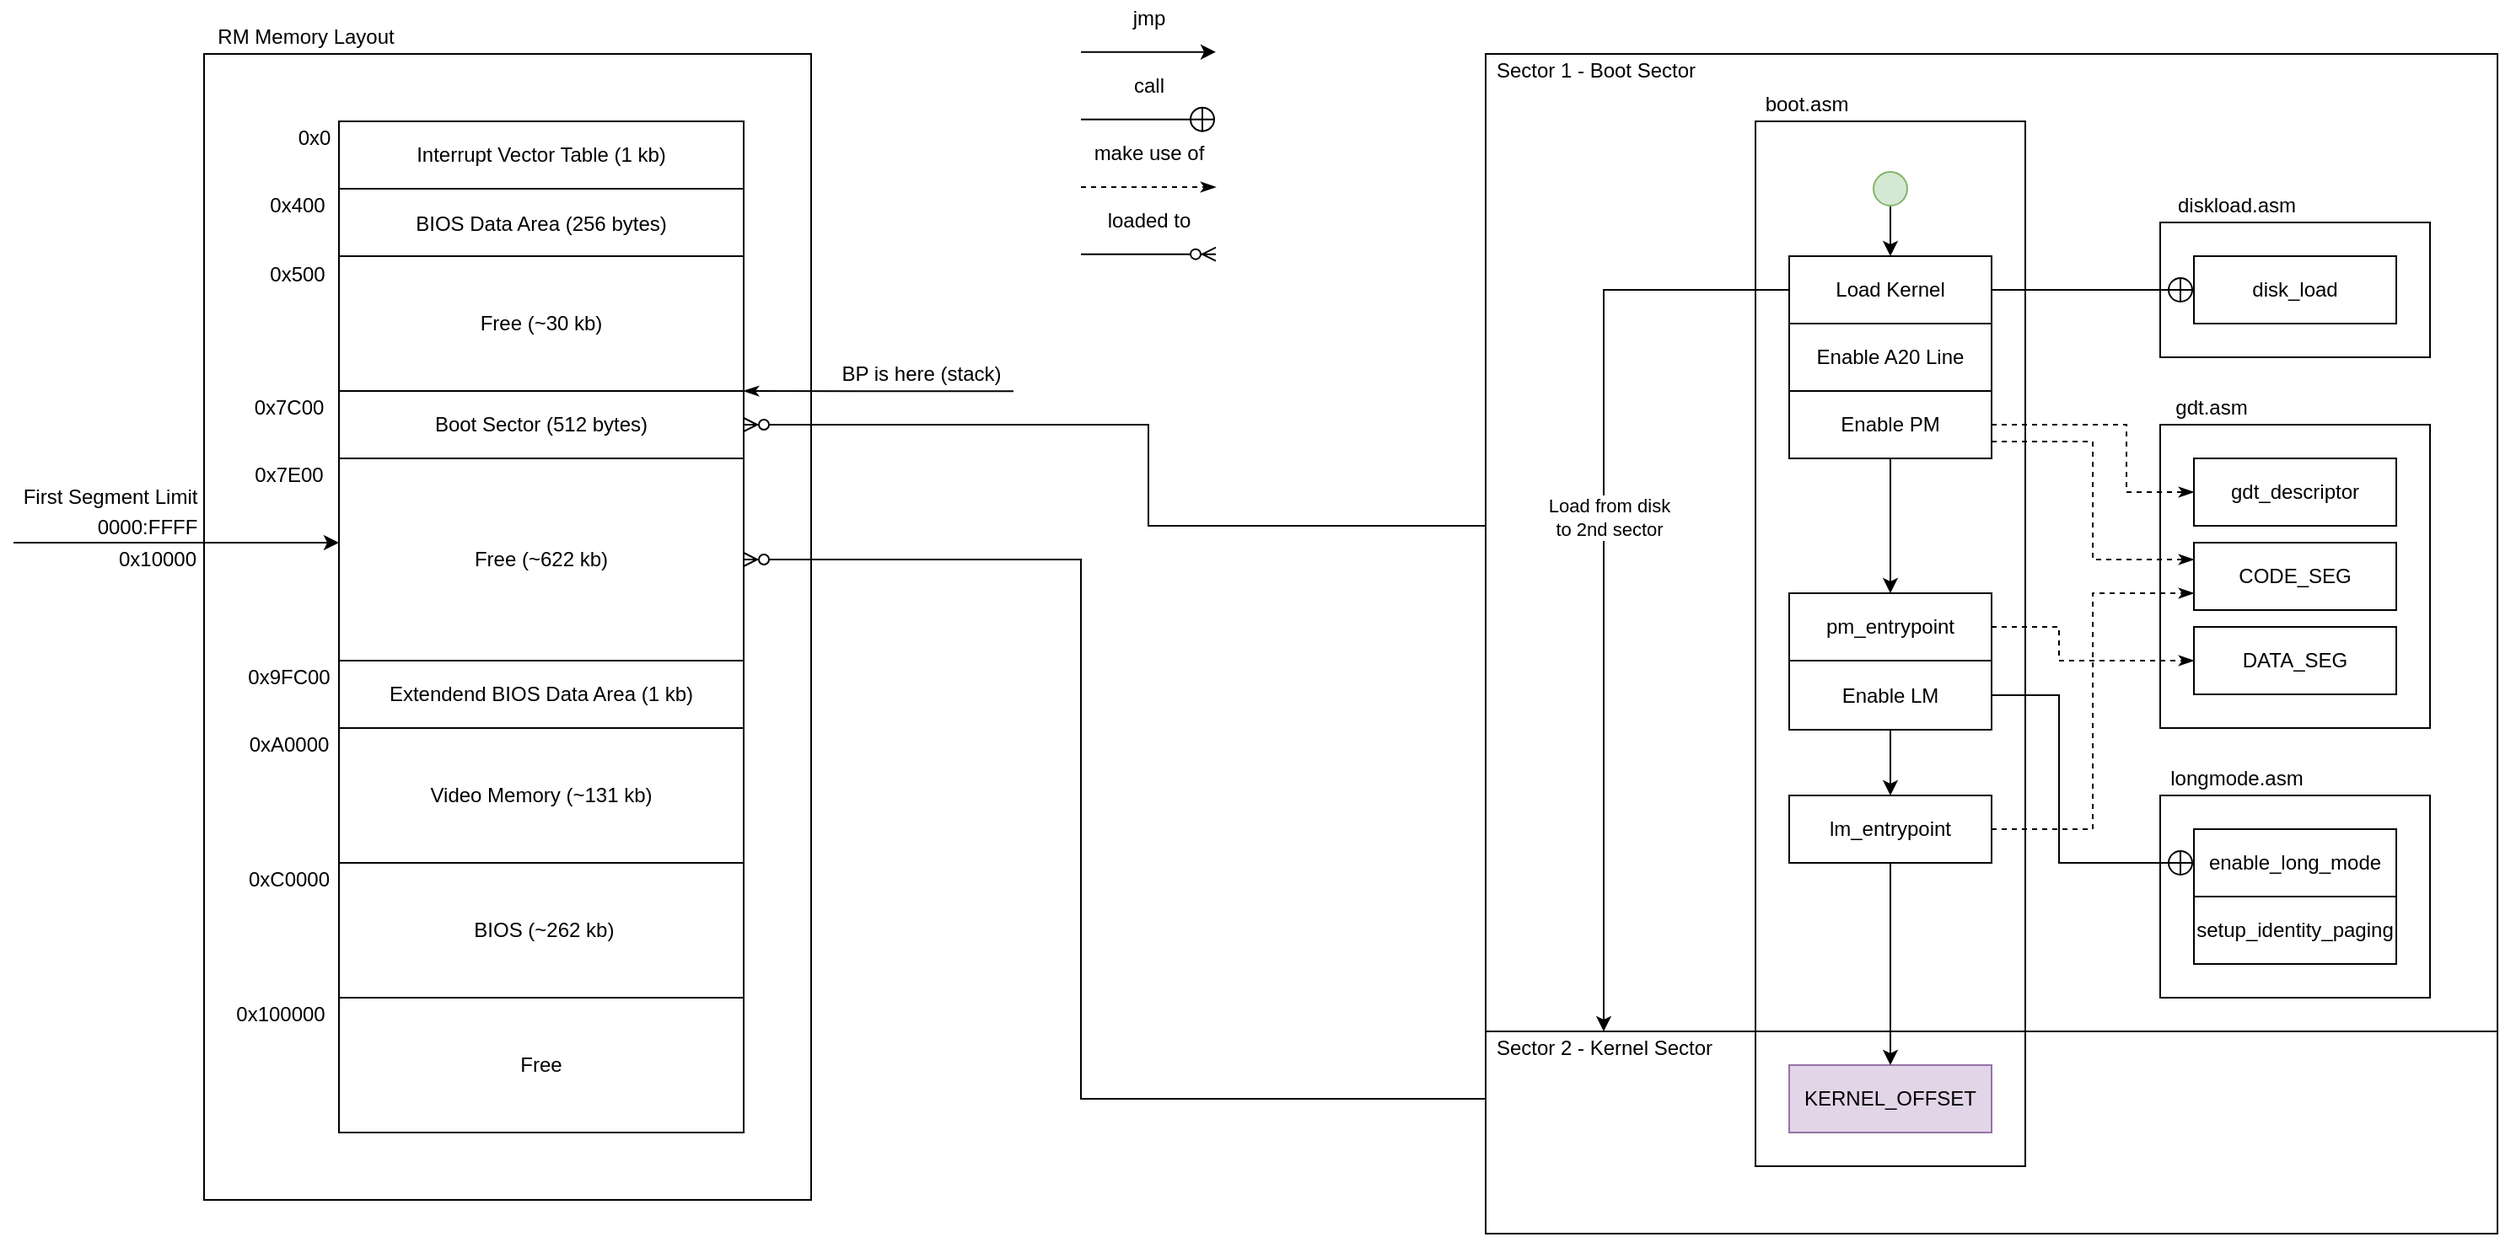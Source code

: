 <mxfile version="13.6.5">
    <diagram id="izmF_bscHp4DHaRj6V_l" name="Page-1">
        <mxGraphModel dx="2512" dy="1000" grid="1" gridSize="10" guides="1" tooltips="1" connect="1" arrows="1" fold="1" page="0" pageScale="1" pageWidth="850" pageHeight="1100" math="0" shadow="0">
            <root>
                <mxCell id="0"/>
                <mxCell id="1" parent="0"/>
                <mxCell id="137" style="rounded=0;orthogonalLoop=1;jettySize=auto;html=1;exitX=0;exitY=0.5;exitDx=0;exitDy=0;entryX=1;entryY=0.5;entryDx=0;entryDy=0;endArrow=ERzeroToMany;endFill=1;edgeStyle=orthogonalEdgeStyle;" parent="1" source="62" target="114" edge="1">
                    <mxGeometry relative="1" as="geometry">
                        <Array as="points">
                            <mxPoint x="-360" y="500"/>
                            <mxPoint x="-360" y="180"/>
                        </Array>
                    </mxGeometry>
                </mxCell>
                <mxCell id="62" value="" style="whiteSpace=wrap;html=1;fillColor=none;" parent="1" vertex="1">
                    <mxGeometry x="-120" y="460" width="600" height="120" as="geometry"/>
                </mxCell>
                <mxCell id="132" style="rounded=0;orthogonalLoop=1;jettySize=auto;html=1;exitX=0;exitY=0.5;exitDx=0;exitDy=0;entryX=1;entryY=0.5;entryDx=0;entryDy=0;endArrow=ERzeroToMany;endFill=1;edgeStyle=orthogonalEdgeStyle;" parent="1" source="63" target="113" edge="1">
                    <mxGeometry relative="1" as="geometry">
                        <Array as="points">
                            <mxPoint x="-320" y="160"/>
                            <mxPoint x="-320" y="100"/>
                        </Array>
                    </mxGeometry>
                </mxCell>
                <mxCell id="63" value="" style="whiteSpace=wrap;html=1;fillColor=none;" parent="1" vertex="1">
                    <mxGeometry x="-120" y="-120" width="600" height="580" as="geometry"/>
                </mxCell>
                <mxCell id="64" value="" style="whiteSpace=wrap;html=1;fillColor=none;" parent="1" vertex="1">
                    <mxGeometry x="40" y="-80" width="160" height="620" as="geometry"/>
                </mxCell>
                <mxCell id="65" value="boot.asm" style="text;html=1;align=center;verticalAlign=middle;resizable=0;points=[];autosize=1;" parent="1" vertex="1">
                    <mxGeometry x="40" y="-100" width="60" height="20" as="geometry"/>
                </mxCell>
                <mxCell id="66" style="edgeStyle=orthogonalEdgeStyle;rounded=0;orthogonalLoop=1;jettySize=auto;html=1;exitX=1;exitY=0.5;exitDx=0;exitDy=0;startArrow=none;startFill=0;endArrow=circlePlus;endFill=0;entryX=0;entryY=0.5;entryDx=0;entryDy=0;" parent="1" source="68" target="85" edge="1">
                    <mxGeometry relative="1" as="geometry"/>
                </mxCell>
                <mxCell id="107" style="edgeStyle=orthogonalEdgeStyle;rounded=0;orthogonalLoop=1;jettySize=auto;html=1;exitX=0;exitY=0.5;exitDx=0;exitDy=0;entryX=0.5;entryY=0;entryDx=0;entryDy=0;entryPerimeter=0;endArrow=classic;" parent="1" source="68" target="93" edge="1">
                    <mxGeometry relative="1" as="geometry"/>
                </mxCell>
                <mxCell id="108" value="Load from disk&lt;br&gt;to 2nd sector" style="edgeLabel;html=1;align=center;verticalAlign=middle;resizable=0;points=[];" parent="107" vertex="1" connectable="0">
                    <mxGeometry x="-0.111" y="3" relative="1" as="geometry">
                        <mxPoint as="offset"/>
                    </mxGeometry>
                </mxCell>
                <mxCell id="68" value="Load Kernel" style="whiteSpace=wrap;html=1;" parent="1" vertex="1">
                    <mxGeometry x="60" width="120" height="40" as="geometry"/>
                </mxCell>
                <mxCell id="69" value="" style="edgeStyle=orthogonalEdgeStyle;rounded=0;orthogonalLoop=1;jettySize=auto;html=1;dashed=1;endArrow=classicThin;endFill=1;" parent="1" source="89" target="75" edge="1">
                    <mxGeometry relative="1" as="geometry">
                        <Array as="points">
                            <mxPoint x="260" y="100"/>
                            <mxPoint x="260" y="140"/>
                        </Array>
                    </mxGeometry>
                </mxCell>
                <mxCell id="70" style="edgeStyle=orthogonalEdgeStyle;rounded=0;orthogonalLoop=1;jettySize=auto;html=1;exitX=1;exitY=0.75;exitDx=0;exitDy=0;entryX=0;entryY=0.25;entryDx=0;entryDy=0;dashed=1;endFill=1;endArrow=classicThin;" parent="1" source="89" target="77" edge="1">
                    <mxGeometry relative="1" as="geometry">
                        <Array as="points">
                            <mxPoint x="240" y="110"/>
                            <mxPoint x="240" y="180"/>
                        </Array>
                    </mxGeometry>
                </mxCell>
                <mxCell id="71" style="edgeStyle=orthogonalEdgeStyle;rounded=0;orthogonalLoop=1;jettySize=auto;html=1;exitX=1;exitY=0.5;exitDx=0;exitDy=0;entryX=0;entryY=0.5;entryDx=0;entryDy=0;dashed=1;endFill=1;endArrow=classicThin;" parent="1" source="90" target="78" edge="1">
                    <mxGeometry relative="1" as="geometry">
                        <Array as="points">
                            <mxPoint x="220" y="220"/>
                            <mxPoint x="220" y="240"/>
                        </Array>
                    </mxGeometry>
                </mxCell>
                <mxCell id="158" style="edgeStyle=orthogonalEdgeStyle;rounded=0;orthogonalLoop=1;jettySize=auto;html=1;exitX=1;exitY=0.5;exitDx=0;exitDy=0;entryX=0;entryY=0.5;entryDx=0;entryDy=0;endFill=0;endArrow=circlePlus;startFill=0;" edge="1" parent="1" source="80" target="157">
                    <mxGeometry relative="1" as="geometry">
                        <Array as="points">
                            <mxPoint x="220" y="261"/>
                            <mxPoint x="220" y="360"/>
                        </Array>
                    </mxGeometry>
                </mxCell>
                <mxCell id="160" style="edgeStyle=orthogonalEdgeStyle;rounded=0;orthogonalLoop=1;jettySize=auto;html=1;exitX=0.5;exitY=1;exitDx=0;exitDy=0;entryX=0.5;entryY=0;entryDx=0;entryDy=0;" edge="1" parent="1" source="80" target="96">
                    <mxGeometry relative="1" as="geometry"/>
                </mxCell>
                <mxCell id="80" value="Enable LM" style="whiteSpace=wrap;html=1;" parent="1" vertex="1">
                    <mxGeometry x="60" y="240" width="120" height="41" as="geometry"/>
                </mxCell>
                <mxCell id="81" value="KERNEL_OFFSET" style="whiteSpace=wrap;html=1;fillColor=#e1d5e7;strokeColor=#9673a6;" parent="1" vertex="1">
                    <mxGeometry x="60" y="480" width="120" height="40" as="geometry"/>
                </mxCell>
                <mxCell id="82" value="" style="group" parent="1" vertex="1" connectable="0">
                    <mxGeometry x="280" y="-40" width="160" height="120" as="geometry"/>
                </mxCell>
                <mxCell id="83" value="" style="whiteSpace=wrap;html=1;fillColor=none;" parent="82" vertex="1">
                    <mxGeometry y="20" width="160" height="80" as="geometry"/>
                </mxCell>
                <mxCell id="84" value="diskload.asm" style="text;html=1;align=center;verticalAlign=middle;resizable=0;points=[];autosize=1;" parent="82" vertex="1">
                    <mxGeometry width="90" height="20" as="geometry"/>
                </mxCell>
                <mxCell id="85" value="disk_load" style="whiteSpace=wrap;html=1;" parent="82" vertex="1">
                    <mxGeometry x="20" y="40" width="120" height="40" as="geometry"/>
                </mxCell>
                <mxCell id="92" value="Sector 1 - Boot Sector" style="text;html=1;align=center;verticalAlign=middle;resizable=0;points=[];autosize=1;" parent="1" vertex="1">
                    <mxGeometry x="-120" y="-120" width="130" height="20" as="geometry"/>
                </mxCell>
                <mxCell id="93" value="Sector 2 - Kernel Sector" style="text;html=1;align=center;verticalAlign=middle;resizable=0;points=[];autosize=1;" parent="1" vertex="1">
                    <mxGeometry x="-120" y="460" width="140" height="20" as="geometry"/>
                </mxCell>
                <mxCell id="89" value="Enable PM" style="whiteSpace=wrap;html=1;" parent="1" vertex="1">
                    <mxGeometry x="60" y="80" width="120" height="40" as="geometry"/>
                </mxCell>
                <mxCell id="90" value="pm_entrypoint" style="whiteSpace=wrap;html=1;" parent="1" vertex="1">
                    <mxGeometry x="60" y="200" width="120" height="40" as="geometry"/>
                </mxCell>
                <mxCell id="91" value="" style="edgeStyle=orthogonalEdgeStyle;rounded=0;orthogonalLoop=1;jettySize=auto;html=1;" parent="1" source="89" target="90" edge="1">
                    <mxGeometry relative="1" as="geometry"/>
                </mxCell>
                <mxCell id="74" value="" style="whiteSpace=wrap;html=1;fillColor=none;" parent="1" vertex="1">
                    <mxGeometry x="280" y="100" width="160" height="180" as="geometry"/>
                </mxCell>
                <mxCell id="75" value="gdt_descriptor" style="whiteSpace=wrap;html=1;" parent="1" vertex="1">
                    <mxGeometry x="300" y="120" width="120" height="40" as="geometry"/>
                </mxCell>
                <mxCell id="76" value="gdt.asm" style="text;html=1;align=center;verticalAlign=middle;resizable=0;points=[];autosize=1;" parent="1" vertex="1">
                    <mxGeometry x="280" y="80" width="60" height="20" as="geometry"/>
                </mxCell>
                <mxCell id="77" value="CODE_SEG" style="whiteSpace=wrap;html=1;" parent="1" vertex="1">
                    <mxGeometry x="300" y="170" width="120" height="40" as="geometry"/>
                </mxCell>
                <mxCell id="78" value="DATA_SEG" style="whiteSpace=wrap;html=1;" parent="1" vertex="1">
                    <mxGeometry x="300" y="220" width="120" height="40" as="geometry"/>
                </mxCell>
                <mxCell id="98" style="edgeStyle=orthogonalEdgeStyle;rounded=0;orthogonalLoop=1;jettySize=auto;html=1;exitX=1;exitY=0.5;exitDx=0;exitDy=0;entryX=0;entryY=0.75;entryDx=0;entryDy=0;dashed=1;endFill=1;endArrow=classicThin;" parent="1" source="96" target="77" edge="1">
                    <mxGeometry relative="1" as="geometry">
                        <Array as="points">
                            <mxPoint x="240" y="340"/>
                            <mxPoint x="240" y="200"/>
                        </Array>
                    </mxGeometry>
                </mxCell>
                <mxCell id="99" style="edgeStyle=orthogonalEdgeStyle;rounded=0;orthogonalLoop=1;jettySize=auto;html=1;exitX=0.5;exitY=1;exitDx=0;exitDy=0;" parent="1" source="96" target="81" edge="1">
                    <mxGeometry relative="1" as="geometry"/>
                </mxCell>
                <mxCell id="96" value="lm_entrypoint" style="whiteSpace=wrap;html=1;" parent="1" vertex="1">
                    <mxGeometry x="60" y="320" width="120" height="40" as="geometry"/>
                </mxCell>
                <mxCell id="103" style="edgeStyle=orthogonalEdgeStyle;rounded=0;orthogonalLoop=1;jettySize=auto;html=1;exitX=0.5;exitY=1;exitDx=0;exitDy=0;entryX=0.5;entryY=0;entryDx=0;entryDy=0;" parent="1" source="100" target="68" edge="1">
                    <mxGeometry relative="1" as="geometry"/>
                </mxCell>
                <mxCell id="100" value="" style="ellipse;whiteSpace=wrap;html=1;aspect=fixed;fillColor=#d5e8d4;strokeColor=#82b366;" parent="1" vertex="1">
                    <mxGeometry x="110" y="-50" width="20" height="20" as="geometry"/>
                </mxCell>
                <mxCell id="104" value="Enable A20 Line" style="whiteSpace=wrap;html=1;" parent="1" vertex="1">
                    <mxGeometry x="60" y="40" width="120" height="40" as="geometry"/>
                </mxCell>
                <mxCell id="39" style="edgeStyle=orthogonalEdgeStyle;rounded=0;orthogonalLoop=1;jettySize=auto;html=1;startArrow=none;startFill=0;endArrow=circlePlus;endFill=0;" parent="1" edge="1">
                    <mxGeometry relative="1" as="geometry">
                        <mxPoint x="-360" y="-81.18" as="sourcePoint"/>
                        <mxPoint x="-280" y="-81.18" as="targetPoint"/>
                    </mxGeometry>
                </mxCell>
                <mxCell id="40" value="call" style="text;html=1;align=center;verticalAlign=middle;resizable=0;points=[];autosize=1;" parent="1" vertex="1">
                    <mxGeometry x="-335" y="-111.18" width="30" height="20" as="geometry"/>
                </mxCell>
                <mxCell id="41" style="edgeStyle=orthogonalEdgeStyle;rounded=0;orthogonalLoop=1;jettySize=auto;html=1;startArrow=none;endArrow=classic;" parent="1" edge="1">
                    <mxGeometry relative="1" as="geometry">
                        <mxPoint x="-360" y="-121.18" as="sourcePoint"/>
                        <mxPoint x="-280" y="-121.18" as="targetPoint"/>
                    </mxGeometry>
                </mxCell>
                <mxCell id="42" value="jmp" style="text;html=1;align=center;verticalAlign=middle;resizable=0;points=[];autosize=1;" parent="1" vertex="1">
                    <mxGeometry x="-335" y="-151.18" width="30" height="20" as="geometry"/>
                </mxCell>
                <mxCell id="43" style="edgeStyle=orthogonalEdgeStyle;rounded=0;orthogonalLoop=1;jettySize=auto;html=1;startArrow=none;endArrow=classicThin;dashed=1;endFill=1;" parent="1" edge="1">
                    <mxGeometry relative="1" as="geometry">
                        <mxPoint x="-360" y="-41" as="sourcePoint"/>
                        <mxPoint x="-280" y="-41" as="targetPoint"/>
                    </mxGeometry>
                </mxCell>
                <mxCell id="44" value="make use of" style="text;html=1;align=center;verticalAlign=middle;resizable=0;points=[];autosize=1;" parent="1" vertex="1">
                    <mxGeometry x="-360" y="-71" width="80" height="20" as="geometry"/>
                </mxCell>
                <mxCell id="134" value="loaded to" style="text;html=1;align=center;verticalAlign=middle;resizable=0;points=[];autosize=1;" parent="1" vertex="1">
                    <mxGeometry x="-350" y="-31.18" width="60" height="20" as="geometry"/>
                </mxCell>
                <mxCell id="135" style="edgeStyle=orthogonalEdgeStyle;rounded=0;orthogonalLoop=1;jettySize=auto;html=1;startArrow=none;endArrow=ERzeroToMany;endFill=1;" parent="1" edge="1">
                    <mxGeometry relative="1" as="geometry">
                        <mxPoint x="-360.0" y="-1.18" as="sourcePoint"/>
                        <mxPoint x="-280.0" y="-1.18" as="targetPoint"/>
                    </mxGeometry>
                </mxCell>
                <mxCell id="138" value="" style="group" parent="1" vertex="1" connectable="0">
                    <mxGeometry x="-880" y="-140" width="360" height="700" as="geometry"/>
                </mxCell>
                <mxCell id="129" value="" style="rounded=0;whiteSpace=wrap;html=1;fillColor=none;" parent="138" vertex="1">
                    <mxGeometry y="20" width="360" height="680" as="geometry"/>
                </mxCell>
                <mxCell id="110" value="&lt;div&gt;Interrupt Vector Table (1 kb)&lt;/div&gt;" style="rounded=0;whiteSpace=wrap;html=1;" parent="138" vertex="1">
                    <mxGeometry x="80" y="60" width="240" height="40" as="geometry"/>
                </mxCell>
                <mxCell id="111" value="&lt;div&gt;BIOS Data Area (256 bytes)&lt;/div&gt;" style="rounded=0;whiteSpace=wrap;html=1;" parent="138" vertex="1">
                    <mxGeometry x="80" y="100" width="240" height="41" as="geometry"/>
                </mxCell>
                <mxCell id="112" value="Free (~30 kb)" style="rounded=0;whiteSpace=wrap;html=1;" parent="138" vertex="1">
                    <mxGeometry x="80" y="140" width="240" height="80" as="geometry"/>
                </mxCell>
                <mxCell id="113" value="&lt;div&gt;Boot Sector (512 bytes)&lt;/div&gt;" style="rounded=0;whiteSpace=wrap;html=1;" parent="138" vertex="1">
                    <mxGeometry x="80" y="220" width="240" height="40" as="geometry"/>
                </mxCell>
                <mxCell id="114" value="&lt;div&gt;Free (~622 kb)&lt;/div&gt;" style="rounded=0;whiteSpace=wrap;html=1;" parent="138" vertex="1">
                    <mxGeometry x="80" y="260" width="240" height="120" as="geometry"/>
                </mxCell>
                <mxCell id="115" value="&lt;div&gt;Extendend BIOS Data Area (1 kb)&lt;/div&gt;" style="rounded=0;whiteSpace=wrap;html=1;" parent="138" vertex="1">
                    <mxGeometry x="80" y="380" width="240" height="40" as="geometry"/>
                </mxCell>
                <mxCell id="117" value="&lt;div&gt;Video Memory (~131 kb)&lt;/div&gt;" style="rounded=0;whiteSpace=wrap;html=1;" parent="138" vertex="1">
                    <mxGeometry x="80" y="420" width="240" height="80" as="geometry"/>
                </mxCell>
                <mxCell id="118" value="&lt;div&gt;&amp;nbsp;BIOS (~262 kb)&lt;/div&gt;" style="rounded=0;whiteSpace=wrap;html=1;" parent="138" vertex="1">
                    <mxGeometry x="80" y="500" width="240" height="80" as="geometry"/>
                </mxCell>
                <mxCell id="119" value="&lt;div&gt;Free&lt;/div&gt;" style="rounded=0;whiteSpace=wrap;html=1;" parent="138" vertex="1">
                    <mxGeometry x="80" y="580" width="240" height="80" as="geometry"/>
                </mxCell>
                <mxCell id="120" value="0x0" style="text;html=1;align=center;verticalAlign=middle;resizable=0;points=[];autosize=1;" parent="138" vertex="1">
                    <mxGeometry x="50" y="60" width="30" height="20" as="geometry"/>
                </mxCell>
                <mxCell id="121" value="0x400" style="text;html=1;align=center;verticalAlign=middle;resizable=0;points=[];autosize=1;" parent="138" vertex="1">
                    <mxGeometry x="30" y="100" width="50" height="20" as="geometry"/>
                </mxCell>
                <mxCell id="122" value="0x500" style="text;html=1;align=center;verticalAlign=middle;resizable=0;points=[];autosize=1;" parent="138" vertex="1">
                    <mxGeometry x="30" y="141" width="50" height="20" as="geometry"/>
                </mxCell>
                <mxCell id="123" value="0x7C00" style="text;html=1;align=center;verticalAlign=middle;resizable=0;points=[];autosize=1;" parent="138" vertex="1">
                    <mxGeometry x="20" y="220" width="60" height="20" as="geometry"/>
                </mxCell>
                <mxCell id="124" value="0x7E00" style="text;html=1;align=center;verticalAlign=middle;resizable=0;points=[];autosize=1;" parent="138" vertex="1">
                    <mxGeometry x="20" y="260" width="60" height="20" as="geometry"/>
                </mxCell>
                <mxCell id="125" value="0x9FC00" style="text;html=1;align=center;verticalAlign=middle;resizable=0;points=[];autosize=1;" parent="138" vertex="1">
                    <mxGeometry x="20" y="380" width="60" height="20" as="geometry"/>
                </mxCell>
                <mxCell id="126" value="0xA0000" style="text;html=1;align=center;verticalAlign=middle;resizable=0;points=[];autosize=1;" parent="138" vertex="1">
                    <mxGeometry x="20" y="420" width="60" height="20" as="geometry"/>
                </mxCell>
                <mxCell id="127" value="0xC0000" style="text;html=1;align=center;verticalAlign=middle;resizable=0;points=[];autosize=1;" parent="138" vertex="1">
                    <mxGeometry x="20" y="500" width="60" height="20" as="geometry"/>
                </mxCell>
                <mxCell id="128" value="0x100000" style="text;html=1;align=center;verticalAlign=middle;resizable=0;points=[];autosize=1;" parent="138" vertex="1">
                    <mxGeometry x="10" y="580" width="70" height="20" as="geometry"/>
                </mxCell>
                <mxCell id="130" value="RM Memory Layout" style="text;html=1;align=center;verticalAlign=middle;resizable=0;points=[];autosize=1;" parent="138" vertex="1">
                    <mxGeometry width="120" height="20" as="geometry"/>
                </mxCell>
                <mxCell id="143" value="BP is here (stack)" style="text;html=1;align=center;verticalAlign=middle;resizable=0;points=[];autosize=1;" parent="1" vertex="1">
                    <mxGeometry x="-510" y="60" width="110" height="20" as="geometry"/>
                </mxCell>
                <mxCell id="141" value="" style="endArrow=classicThin;html=1;endFill=1;" parent="1" edge="1">
                    <mxGeometry width="50" height="50" relative="1" as="geometry">
                        <mxPoint x="-400" y="80.18" as="sourcePoint"/>
                        <mxPoint x="-560" y="80" as="targetPoint"/>
                    </mxGeometry>
                </mxCell>
                <mxCell id="151" value="0x10000" style="text;html=1;align=center;verticalAlign=middle;resizable=0;points=[];autosize=1;" parent="1" vertex="1">
                    <mxGeometry x="-936" y="171" width="56" height="18" as="geometry"/>
                </mxCell>
                <mxCell id="152" value="" style="endArrow=classic;html=1;entryX=0;entryY=0.75;entryDx=0;entryDy=0;" parent="1" edge="1">
                    <mxGeometry width="50" height="50" relative="1" as="geometry">
                        <mxPoint x="-993" y="170" as="sourcePoint"/>
                        <mxPoint x="-800" y="170" as="targetPoint"/>
                    </mxGeometry>
                </mxCell>
                <mxCell id="153" value="First Segment Limit" style="text;html=1;align=center;verticalAlign=middle;resizable=0;points=[];autosize=1;" parent="1" vertex="1">
                    <mxGeometry x="-993" y="134" width="113" height="18" as="geometry"/>
                </mxCell>
                <mxCell id="154" value="0000:FFFF" style="text;html=1;align=center;verticalAlign=middle;resizable=0;points=[];autosize=1;" parent="1" vertex="1">
                    <mxGeometry x="-949" y="152" width="69" height="18" as="geometry"/>
                </mxCell>
                <mxCell id="155" value="" style="whiteSpace=wrap;html=1;fillColor=none;" vertex="1" parent="1">
                    <mxGeometry x="280" y="320" width="160" height="120" as="geometry"/>
                </mxCell>
                <mxCell id="156" value="longmode.asm" style="text;html=1;align=center;verticalAlign=middle;resizable=0;points=[];autosize=1;" vertex="1" parent="1">
                    <mxGeometry x="280" y="300" width="90" height="20" as="geometry"/>
                </mxCell>
                <mxCell id="157" value="enable_long_mode" style="whiteSpace=wrap;html=1;" vertex="1" parent="1">
                    <mxGeometry x="300" y="340" width="120" height="40" as="geometry"/>
                </mxCell>
                <mxCell id="162" value="setup_identity_paging" style="whiteSpace=wrap;html=1;" vertex="1" parent="1">
                    <mxGeometry x="300" y="380" width="120" height="40" as="geometry"/>
                </mxCell>
            </root>
        </mxGraphModel>
    </diagram>
</mxfile>